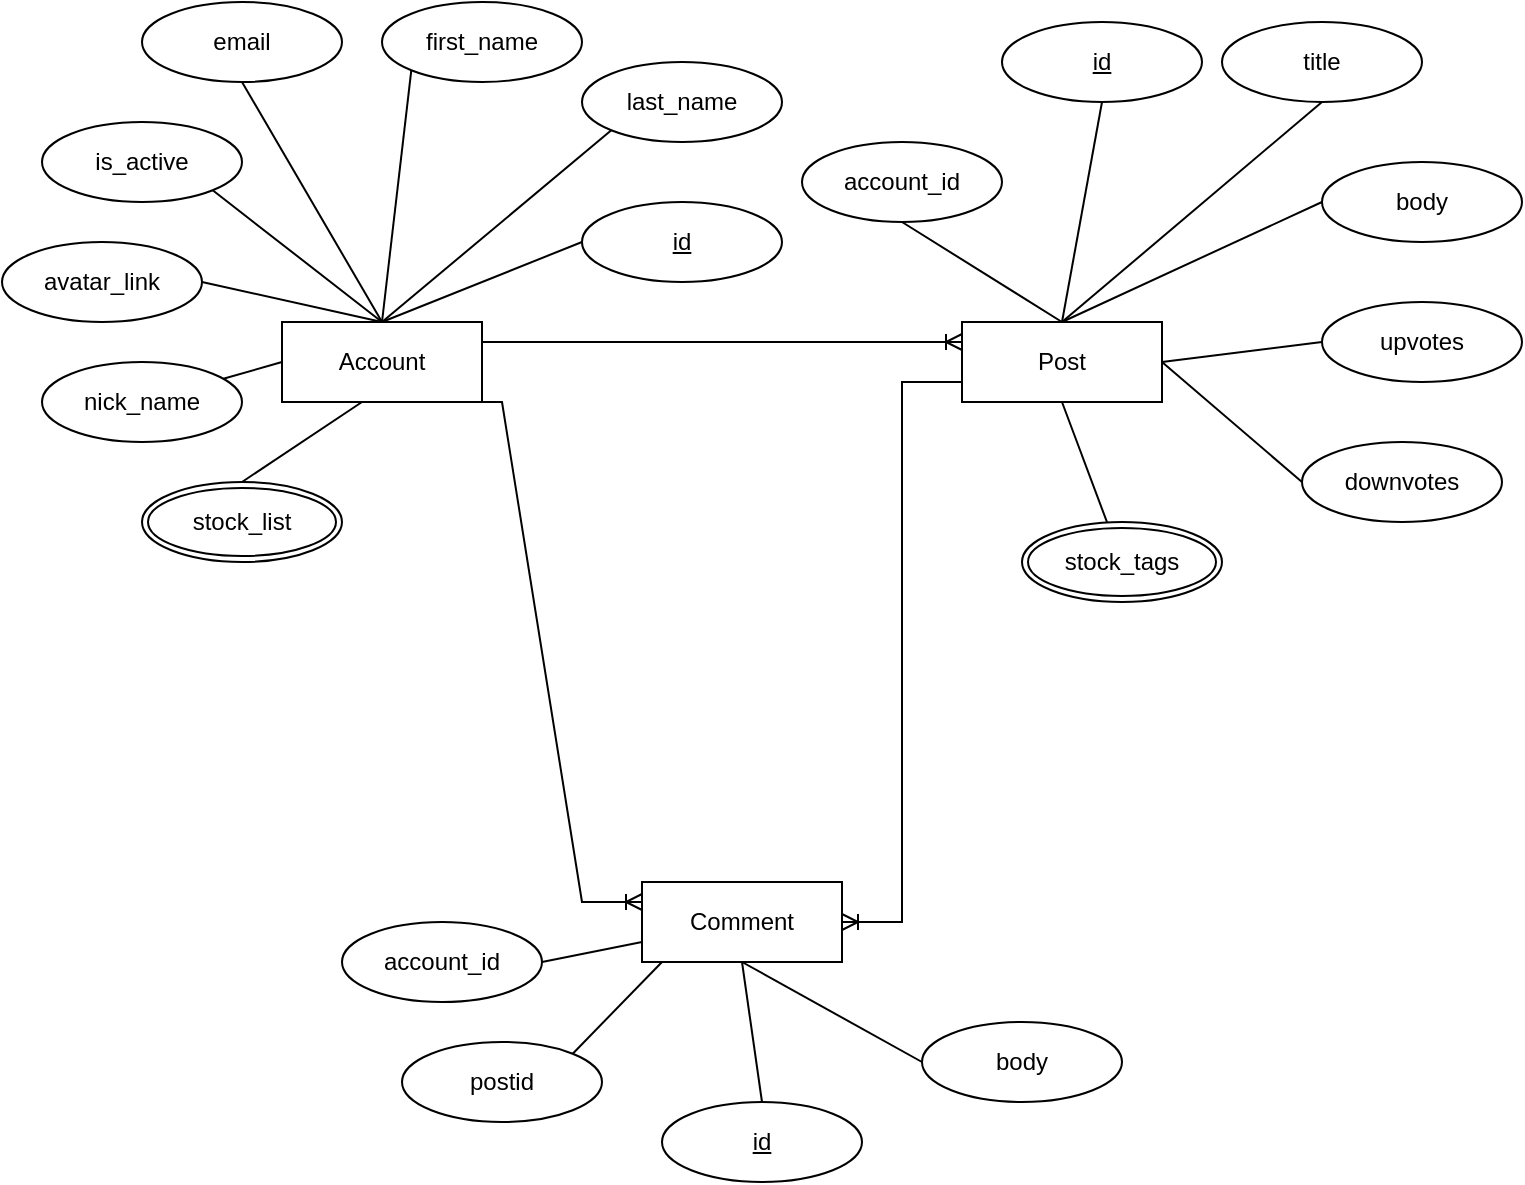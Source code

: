 <mxfile version="17.4.0" type="device"><diagram id="R2lEEEUBdFMjLlhIrx00" name="Page-1"><mxGraphModel dx="1422" dy="-348" grid="1" gridSize="10" guides="1" tooltips="1" connect="1" arrows="1" fold="1" page="1" pageScale="1" pageWidth="850" pageHeight="1100" background="#ffffff" math="0" shadow="0" extFonts="Permanent Marker^https://fonts.googleapis.com/css?family=Permanent+Marker"><root><mxCell id="0"/><mxCell id="1" parent="0"/><mxCell id="HewbHhmh0c6iq-j-mZKT-1" value="Comment" style="whiteSpace=wrap;html=1;align=center;" parent="1" vertex="1"><mxGeometry x="340" y="1560" width="100" height="40" as="geometry"/></mxCell><mxCell id="HewbHhmh0c6iq-j-mZKT-2" value="Post" style="whiteSpace=wrap;html=1;align=center;" parent="1" vertex="1"><mxGeometry x="500" y="1280" width="100" height="40" as="geometry"/></mxCell><mxCell id="HewbHhmh0c6iq-j-mZKT-3" value="Account" style="whiteSpace=wrap;html=1;align=center;" parent="1" vertex="1"><mxGeometry x="160" y="1280" width="100" height="40" as="geometry"/></mxCell><mxCell id="HewbHhmh0c6iq-j-mZKT-5" value="email&lt;span style=&quot;color: rgba(0 , 0 , 0 , 0) ; font-family: monospace ; font-size: 0px&quot;&gt;%3CmxGraphModel%3E%3Croot%3E%3CmxCell%20id%3D%220%22%2F%3E%3CmxCell%20id%3D%221%22%20parent%3D%220%22%2F%3E%3CmxCell%20id%3D%222%22%20value%3D%22Entity%22%20style%3D%22whiteSpace%3Dwrap%3Bhtml%3D1%3Balign%3Dcenter%3B%22%20vertex%3D%221%22%20parent%3D%221%22%3E%3CmxGeometry%20x%3D%22370%22%20y%3D%221210%22%20width%3D%22100%22%20height%3D%2240%22%20as%3D%22geometry%22%2F%3E%3C%2FmxCell%3E%3C%2Froot%3E%3C%2FmxGraphModel%3E&lt;/span&gt;" style="ellipse;whiteSpace=wrap;html=1;align=center;" parent="1" vertex="1"><mxGeometry x="90" y="1120" width="100" height="40" as="geometry"/></mxCell><mxCell id="HewbHhmh0c6iq-j-mZKT-7" value="first_name" style="ellipse;whiteSpace=wrap;html=1;align=center;" parent="1" vertex="1"><mxGeometry x="210" y="1120" width="100" height="40" as="geometry"/></mxCell><mxCell id="HewbHhmh0c6iq-j-mZKT-8" value="is_active" style="ellipse;whiteSpace=wrap;html=1;align=center;" parent="1" vertex="1"><mxGeometry x="40" y="1180" width="100" height="40" as="geometry"/></mxCell><mxCell id="HewbHhmh0c6iq-j-mZKT-9" value="last_name" style="ellipse;whiteSpace=wrap;html=1;align=center;" parent="1" vertex="1"><mxGeometry x="310" y="1150" width="100" height="40" as="geometry"/></mxCell><mxCell id="HewbHhmh0c6iq-j-mZKT-12" value="avatar_link" style="ellipse;whiteSpace=wrap;html=1;align=center;" parent="1" vertex="1"><mxGeometry x="20" y="1240" width="100" height="40" as="geometry"/></mxCell><mxCell id="HewbHhmh0c6iq-j-mZKT-13" value="stock_list" style="ellipse;shape=doubleEllipse;margin=3;whiteSpace=wrap;html=1;align=center;" parent="1" vertex="1"><mxGeometry x="90" y="1360" width="100" height="40" as="geometry"/></mxCell><mxCell id="HewbHhmh0c6iq-j-mZKT-14" value="" style="endArrow=none;html=1;rounded=0;entryX=0.5;entryY=1;entryDx=0;entryDy=0;exitX=0.5;exitY=0;exitDx=0;exitDy=0;" parent="1" source="HewbHhmh0c6iq-j-mZKT-3" target="HewbHhmh0c6iq-j-mZKT-5" edge="1"><mxGeometry width="50" height="50" relative="1" as="geometry"><mxPoint x="220" y="1280" as="sourcePoint"/><mxPoint x="270" y="1230" as="targetPoint"/></mxGeometry></mxCell><mxCell id="HewbHhmh0c6iq-j-mZKT-15" value="" style="endArrow=none;html=1;rounded=0;entryX=0;entryY=0.5;entryDx=0;entryDy=0;" parent="1" target="HewbHhmh0c6iq-j-mZKT-49" edge="1"><mxGeometry width="50" height="50" relative="1" as="geometry"><mxPoint x="210" y="1280" as="sourcePoint"/><mxPoint x="380" y="1270" as="targetPoint"/></mxGeometry></mxCell><mxCell id="HewbHhmh0c6iq-j-mZKT-16" value="" style="endArrow=none;html=1;rounded=0;entryX=0;entryY=1;entryDx=0;entryDy=0;" parent="1" target="HewbHhmh0c6iq-j-mZKT-7" edge="1"><mxGeometry width="50" height="50" relative="1" as="geometry"><mxPoint x="210" y="1280" as="sourcePoint"/><mxPoint x="270" y="1170" as="targetPoint"/></mxGeometry></mxCell><mxCell id="HewbHhmh0c6iq-j-mZKT-17" value="" style="endArrow=none;html=1;rounded=0;entryX=0;entryY=1;entryDx=0;entryDy=0;" parent="1" target="HewbHhmh0c6iq-j-mZKT-9" edge="1"><mxGeometry width="50" height="50" relative="1" as="geometry"><mxPoint x="210" y="1280" as="sourcePoint"/><mxPoint x="270" y="1170" as="targetPoint"/></mxGeometry></mxCell><mxCell id="HewbHhmh0c6iq-j-mZKT-18" value="" style="endArrow=none;html=1;rounded=0;entryX=1;entryY=1;entryDx=0;entryDy=0;" parent="1" target="HewbHhmh0c6iq-j-mZKT-8" edge="1"><mxGeometry width="50" height="50" relative="1" as="geometry"><mxPoint x="210" y="1280" as="sourcePoint"/><mxPoint x="270" y="1170" as="targetPoint"/></mxGeometry></mxCell><mxCell id="HewbHhmh0c6iq-j-mZKT-19" value="" style="endArrow=none;html=1;rounded=0;entryX=0.5;entryY=0;entryDx=0;entryDy=0;" parent="1" target="HewbHhmh0c6iq-j-mZKT-3" edge="1"><mxGeometry width="50" height="50" relative="1" as="geometry"><mxPoint x="120" y="1260" as="sourcePoint"/><mxPoint x="180" y="1150" as="targetPoint"/></mxGeometry></mxCell><mxCell id="HewbHhmh0c6iq-j-mZKT-20" value="" style="endArrow=none;html=1;rounded=0;entryX=0;entryY=0.5;entryDx=0;entryDy=0;startArrow=none;" parent="1" source="HewbHhmh0c6iq-j-mZKT-10" target="HewbHhmh0c6iq-j-mZKT-3" edge="1"><mxGeometry width="50" height="50" relative="1" as="geometry"><mxPoint x="140" y="1320" as="sourcePoint"/><mxPoint x="200" y="1210" as="targetPoint"/></mxGeometry></mxCell><mxCell id="HewbHhmh0c6iq-j-mZKT-10" value="nick_name" style="ellipse;whiteSpace=wrap;html=1;align=center;" parent="1" vertex="1"><mxGeometry x="40" y="1300" width="100" height="40" as="geometry"/></mxCell><mxCell id="HewbHhmh0c6iq-j-mZKT-22" value="" style="endArrow=none;html=1;rounded=0;" parent="1" edge="1"><mxGeometry width="50" height="50" relative="1" as="geometry"><mxPoint x="140" y="1360" as="sourcePoint"/><mxPoint x="200" y="1320" as="targetPoint"/></mxGeometry></mxCell><mxCell id="HewbHhmh0c6iq-j-mZKT-27" value="" style="edgeStyle=entityRelationEdgeStyle;fontSize=12;html=1;endArrow=ERoneToMany;rounded=0;entryX=1;entryY=0.5;entryDx=0;entryDy=0;exitX=0;exitY=0.75;exitDx=0;exitDy=0;" parent="1" source="HewbHhmh0c6iq-j-mZKT-2" target="HewbHhmh0c6iq-j-mZKT-1" edge="1"><mxGeometry width="100" height="100" relative="1" as="geometry"><mxPoint x="480" y="1420" as="sourcePoint"/><mxPoint x="540" y="1470" as="targetPoint"/></mxGeometry></mxCell><mxCell id="HewbHhmh0c6iq-j-mZKT-28" value="id" style="ellipse;whiteSpace=wrap;html=1;align=center;fontStyle=4;" parent="1" vertex="1"><mxGeometry x="520" y="1130" width="100" height="40" as="geometry"/></mxCell><mxCell id="HewbHhmh0c6iq-j-mZKT-30" value="title&lt;span style=&quot;color: rgba(0 , 0 , 0 , 0) ; font-family: monospace ; font-size: 0px&quot;&gt;%3CmxGraphModel%3E%3Croot%3E%3CmxCell%20id%3D%220%22%2F%3E%3CmxCell%20id%3D%221%22%20parent%3D%220%22%2F%3E%3CmxCell%20id%3D%222%22%20value%3D%22email%26lt%3Bspan%20style%3D%26quot%3Bcolor%3A%20rgba(0%20%2C%200%20%2C%200%20%2C%200)%20%3B%20font-family%3A%20monospace%20%3B%20font-size%3A%200px%26quot%3B%26gt%3B%253CmxGraphModel%253E%253Croot%253E%253CmxCell%2520id%253D%25220%2522%252F%253E%253CmxCell%2520id%253D%25221%2522%2520parent%253D%25220%2522%252F%253E%253CmxCell%2520id%253D%25222%2522%2520value%253D%2522Entity%2522%2520style%253D%2522whiteSpace%253Dwrap%253Bhtml%253D1%253Balign%253Dcenter%253B%2522%2520vertex%253D%25221%2522%2520parent%253D%25221%2522%253E%253CmxGeometry%2520x%253D%2522370%2522%2520y%253D%25221210%2522%2520width%253D%2522100%2522%2520height%253D%252240%2522%2520as%253D%2522geometry%2522%252F%253E%253C%252FmxCell%253E%253C%252Froot%253E%253C%252FmxGraphModel%253E%26lt%3B%2Fspan%26gt%3B%22%20style%3D%22ellipse%3BwhiteSpace%3Dwrap%3Bhtml%3D1%3Balign%3Dcenter%3B%22%20vertex%3D%221%22%20parent%3D%221%22%3E%3CmxGeometry%20x%3D%22230%22%20y%3D%221130%22%20width%3D%22100%22%20height%3D%2240%22%20as%3D%22geometry%22%2F%3E%3C%2FmxCell%3E%3C%2Froot%3E%3C%2FmxGraphModel%3E&lt;/span&gt;" style="ellipse;whiteSpace=wrap;html=1;align=center;" parent="1" vertex="1"><mxGeometry x="630" y="1130" width="100" height="40" as="geometry"/></mxCell><mxCell id="HewbHhmh0c6iq-j-mZKT-31" value="body" style="ellipse;whiteSpace=wrap;html=1;align=center;" parent="1" vertex="1"><mxGeometry x="680" y="1200" width="100" height="40" as="geometry"/></mxCell><mxCell id="HewbHhmh0c6iq-j-mZKT-32" value="upvotes" style="ellipse;whiteSpace=wrap;html=1;align=center;" parent="1" vertex="1"><mxGeometry x="680" y="1270" width="100" height="40" as="geometry"/></mxCell><mxCell id="HewbHhmh0c6iq-j-mZKT-33" value="downvotes" style="ellipse;whiteSpace=wrap;html=1;align=center;" parent="1" vertex="1"><mxGeometry x="670" y="1340" width="100" height="40" as="geometry"/></mxCell><mxCell id="HewbHhmh0c6iq-j-mZKT-35" value="account_id" style="ellipse;whiteSpace=wrap;html=1;align=center;" parent="1" vertex="1"><mxGeometry x="420" y="1190" width="100" height="40" as="geometry"/></mxCell><mxCell id="HewbHhmh0c6iq-j-mZKT-37" value="" style="endArrow=none;html=1;rounded=0;entryX=0.5;entryY=1;entryDx=0;entryDy=0;exitX=0.5;exitY=0;exitDx=0;exitDy=0;" parent="1" target="HewbHhmh0c6iq-j-mZKT-35" edge="1"><mxGeometry width="50" height="50" relative="1" as="geometry"><mxPoint x="550" y="1280" as="sourcePoint"/><mxPoint x="620" y="1170" as="targetPoint"/></mxGeometry></mxCell><mxCell id="HewbHhmh0c6iq-j-mZKT-38" value="" style="endArrow=none;html=1;rounded=0;entryX=0.5;entryY=1;entryDx=0;entryDy=0;exitX=0.5;exitY=0;exitDx=0;exitDy=0;" parent="1" target="HewbHhmh0c6iq-j-mZKT-28" edge="1"><mxGeometry width="50" height="50" relative="1" as="geometry"><mxPoint x="550" y="1280" as="sourcePoint"/><mxPoint x="620" y="1170" as="targetPoint"/></mxGeometry></mxCell><mxCell id="HewbHhmh0c6iq-j-mZKT-39" value="" style="endArrow=none;html=1;rounded=0;entryX=0.5;entryY=1;entryDx=0;entryDy=0;exitX=0.5;exitY=0;exitDx=0;exitDy=0;" parent="1" target="HewbHhmh0c6iq-j-mZKT-30" edge="1"><mxGeometry width="50" height="50" relative="1" as="geometry"><mxPoint x="550" y="1280" as="sourcePoint"/><mxPoint x="620" y="1170" as="targetPoint"/></mxGeometry></mxCell><mxCell id="HewbHhmh0c6iq-j-mZKT-40" value="" style="endArrow=none;html=1;rounded=0;entryX=0;entryY=0.5;entryDx=0;entryDy=0;exitX=0.5;exitY=0;exitDx=0;exitDy=0;" parent="1" target="HewbHhmh0c6iq-j-mZKT-31" edge="1"><mxGeometry width="50" height="50" relative="1" as="geometry"><mxPoint x="550" y="1280" as="sourcePoint"/><mxPoint x="680" y="1170" as="targetPoint"/></mxGeometry></mxCell><mxCell id="HewbHhmh0c6iq-j-mZKT-41" value="" style="endArrow=none;html=1;rounded=0;entryX=0;entryY=0.5;entryDx=0;entryDy=0;exitX=1;exitY=0.5;exitDx=0;exitDy=0;" parent="1" source="HewbHhmh0c6iq-j-mZKT-2" target="HewbHhmh0c6iq-j-mZKT-32" edge="1"><mxGeometry width="50" height="50" relative="1" as="geometry"><mxPoint x="550" y="1280" as="sourcePoint"/><mxPoint x="680" y="1170" as="targetPoint"/></mxGeometry></mxCell><mxCell id="HewbHhmh0c6iq-j-mZKT-42" value="" style="endArrow=none;html=1;rounded=0;entryX=0;entryY=0.5;entryDx=0;entryDy=0;exitX=0.5;exitY=0;exitDx=0;exitDy=0;" parent="1" target="HewbHhmh0c6iq-j-mZKT-33" edge="1"><mxGeometry width="50" height="50" relative="1" as="geometry"><mxPoint x="600" y="1300" as="sourcePoint"/><mxPoint x="730" y="1190" as="targetPoint"/></mxGeometry></mxCell><mxCell id="HewbHhmh0c6iq-j-mZKT-43" value="" style="endArrow=none;html=1;rounded=0;entryX=0;entryY=0;entryDx=0;entryDy=0;exitX=0.5;exitY=0;exitDx=0;exitDy=0;" parent="1" edge="1"><mxGeometry width="50" height="50" relative="1" as="geometry"><mxPoint x="550" y="1320" as="sourcePoint"/><mxPoint x="574.645" y="1385.858" as="targetPoint"/></mxGeometry></mxCell><mxCell id="HewbHhmh0c6iq-j-mZKT-44" value="stock_tags" style="ellipse;shape=doubleEllipse;margin=3;whiteSpace=wrap;html=1;align=center;" parent="1" vertex="1"><mxGeometry x="530" y="1380" width="100" height="40" as="geometry"/></mxCell><mxCell id="HewbHhmh0c6iq-j-mZKT-45" value="id" style="ellipse;whiteSpace=wrap;html=1;align=center;fontStyle=4;" parent="1" vertex="1"><mxGeometry x="350" y="1670" width="100" height="40" as="geometry"/></mxCell><mxCell id="HewbHhmh0c6iq-j-mZKT-46" value="account_id" style="ellipse;whiteSpace=wrap;html=1;align=center;" parent="1" vertex="1"><mxGeometry x="190" y="1580" width="100" height="40" as="geometry"/></mxCell><mxCell id="HewbHhmh0c6iq-j-mZKT-49" value="id" style="ellipse;whiteSpace=wrap;html=1;align=center;fontStyle=4;" parent="1" vertex="1"><mxGeometry x="310" y="1220" width="100" height="40" as="geometry"/></mxCell><mxCell id="HewbHhmh0c6iq-j-mZKT-51" value="" style="endArrow=none;html=1;rounded=0;entryX=0;entryY=0.75;entryDx=0;entryDy=0;" parent="1" target="HewbHhmh0c6iq-j-mZKT-1" edge="1"><mxGeometry width="50" height="50" relative="1" as="geometry"><mxPoint x="290" y="1600" as="sourcePoint"/><mxPoint x="390" y="1560" as="targetPoint"/></mxGeometry></mxCell><mxCell id="HewbHhmh0c6iq-j-mZKT-52" value="" style="endArrow=none;html=1;rounded=0;entryX=0.5;entryY=1;entryDx=0;entryDy=0;exitX=0.5;exitY=0;exitDx=0;exitDy=0;" parent="1" source="HewbHhmh0c6iq-j-mZKT-45" target="HewbHhmh0c6iq-j-mZKT-1" edge="1"><mxGeometry width="50" height="50" relative="1" as="geometry"><mxPoint x="310" y="1660" as="sourcePoint"/><mxPoint x="410" y="1620" as="targetPoint"/></mxGeometry></mxCell><mxCell id="HewbHhmh0c6iq-j-mZKT-53" value="" style="endArrow=none;html=1;rounded=0;entryX=0.5;entryY=1;entryDx=0;entryDy=0;exitX=0;exitY=0.5;exitDx=0;exitDy=0;" parent="1" source="HewbHhmh0c6iq-j-mZKT-54" target="HewbHhmh0c6iq-j-mZKT-1" edge="1"><mxGeometry width="50" height="50" relative="1" as="geometry"><mxPoint x="410" y="1700" as="sourcePoint"/><mxPoint x="510" y="1660" as="targetPoint"/></mxGeometry></mxCell><mxCell id="HewbHhmh0c6iq-j-mZKT-54" value="body&lt;span style=&quot;color: rgba(0 , 0 , 0 , 0) ; font-family: monospace ; font-size: 0px&quot;&gt;%3CmxGraphModel%3E%3Croot%3E%3CmxCell%20id%3D%220%22%2F%3E%3CmxCell%20id%3D%221%22%20parent%3D%220%22%2F%3E%3CmxCell%20id%3D%222%22%20value%3D%22last_name%22%20style%3D%22ellipse%3BwhiteSpace%3Dwrap%3Bhtml%3D1%3Balign%3Dcenter%3B%22%20vertex%3D%221%22%20parent%3D%221%22%3E%3CmxGeometry%20x%3D%22310%22%20y%3D%221150%22%20width%3D%22100%22%20height%3D%2240%22%20as%3D%22geometry%22%2F%3E%3C%2FmxCell%3E%3C%2Froot%3E%3C%2FmxGraphModel%3E&lt;/span&gt;" style="ellipse;whiteSpace=wrap;html=1;align=center;" parent="1" vertex="1"><mxGeometry x="480" y="1630" width="100" height="40" as="geometry"/></mxCell><mxCell id="GJ0B97T_OwxEMK4SJpWu-1" value="" style="edgeStyle=entityRelationEdgeStyle;fontSize=12;html=1;endArrow=ERoneToMany;rounded=0;entryX=0;entryY=0.25;entryDx=0;entryDy=0;" edge="1" parent="1" target="HewbHhmh0c6iq-j-mZKT-2"><mxGeometry width="100" height="100" relative="1" as="geometry"><mxPoint x="260" y="1290" as="sourcePoint"/><mxPoint x="360" y="1190" as="targetPoint"/></mxGeometry></mxCell><mxCell id="GJ0B97T_OwxEMK4SJpWu-3" value="postid" style="ellipse;whiteSpace=wrap;html=1;align=center;" vertex="1" parent="1"><mxGeometry x="220" y="1640" width="100" height="40" as="geometry"/></mxCell><mxCell id="GJ0B97T_OwxEMK4SJpWu-6" value="" style="edgeStyle=entityRelationEdgeStyle;fontSize=12;html=1;endArrow=ERoneToMany;rounded=0;entryX=0;entryY=0.25;entryDx=0;entryDy=0;" edge="1" parent="1" target="HewbHhmh0c6iq-j-mZKT-1"><mxGeometry width="100" height="100" relative="1" as="geometry"><mxPoint x="240" y="1320" as="sourcePoint"/><mxPoint x="340" y="1220" as="targetPoint"/></mxGeometry></mxCell><mxCell id="GJ0B97T_OwxEMK4SJpWu-8" value="" style="endArrow=none;html=1;rounded=0;entryX=0;entryY=0.75;entryDx=0;entryDy=0;exitX=1;exitY=0;exitDx=0;exitDy=0;" edge="1" parent="1" source="GJ0B97T_OwxEMK4SJpWu-3"><mxGeometry width="50" height="50" relative="1" as="geometry"><mxPoint x="300" y="1610" as="sourcePoint"/><mxPoint x="350" y="1600" as="targetPoint"/></mxGeometry></mxCell></root></mxGraphModel></diagram></mxfile>